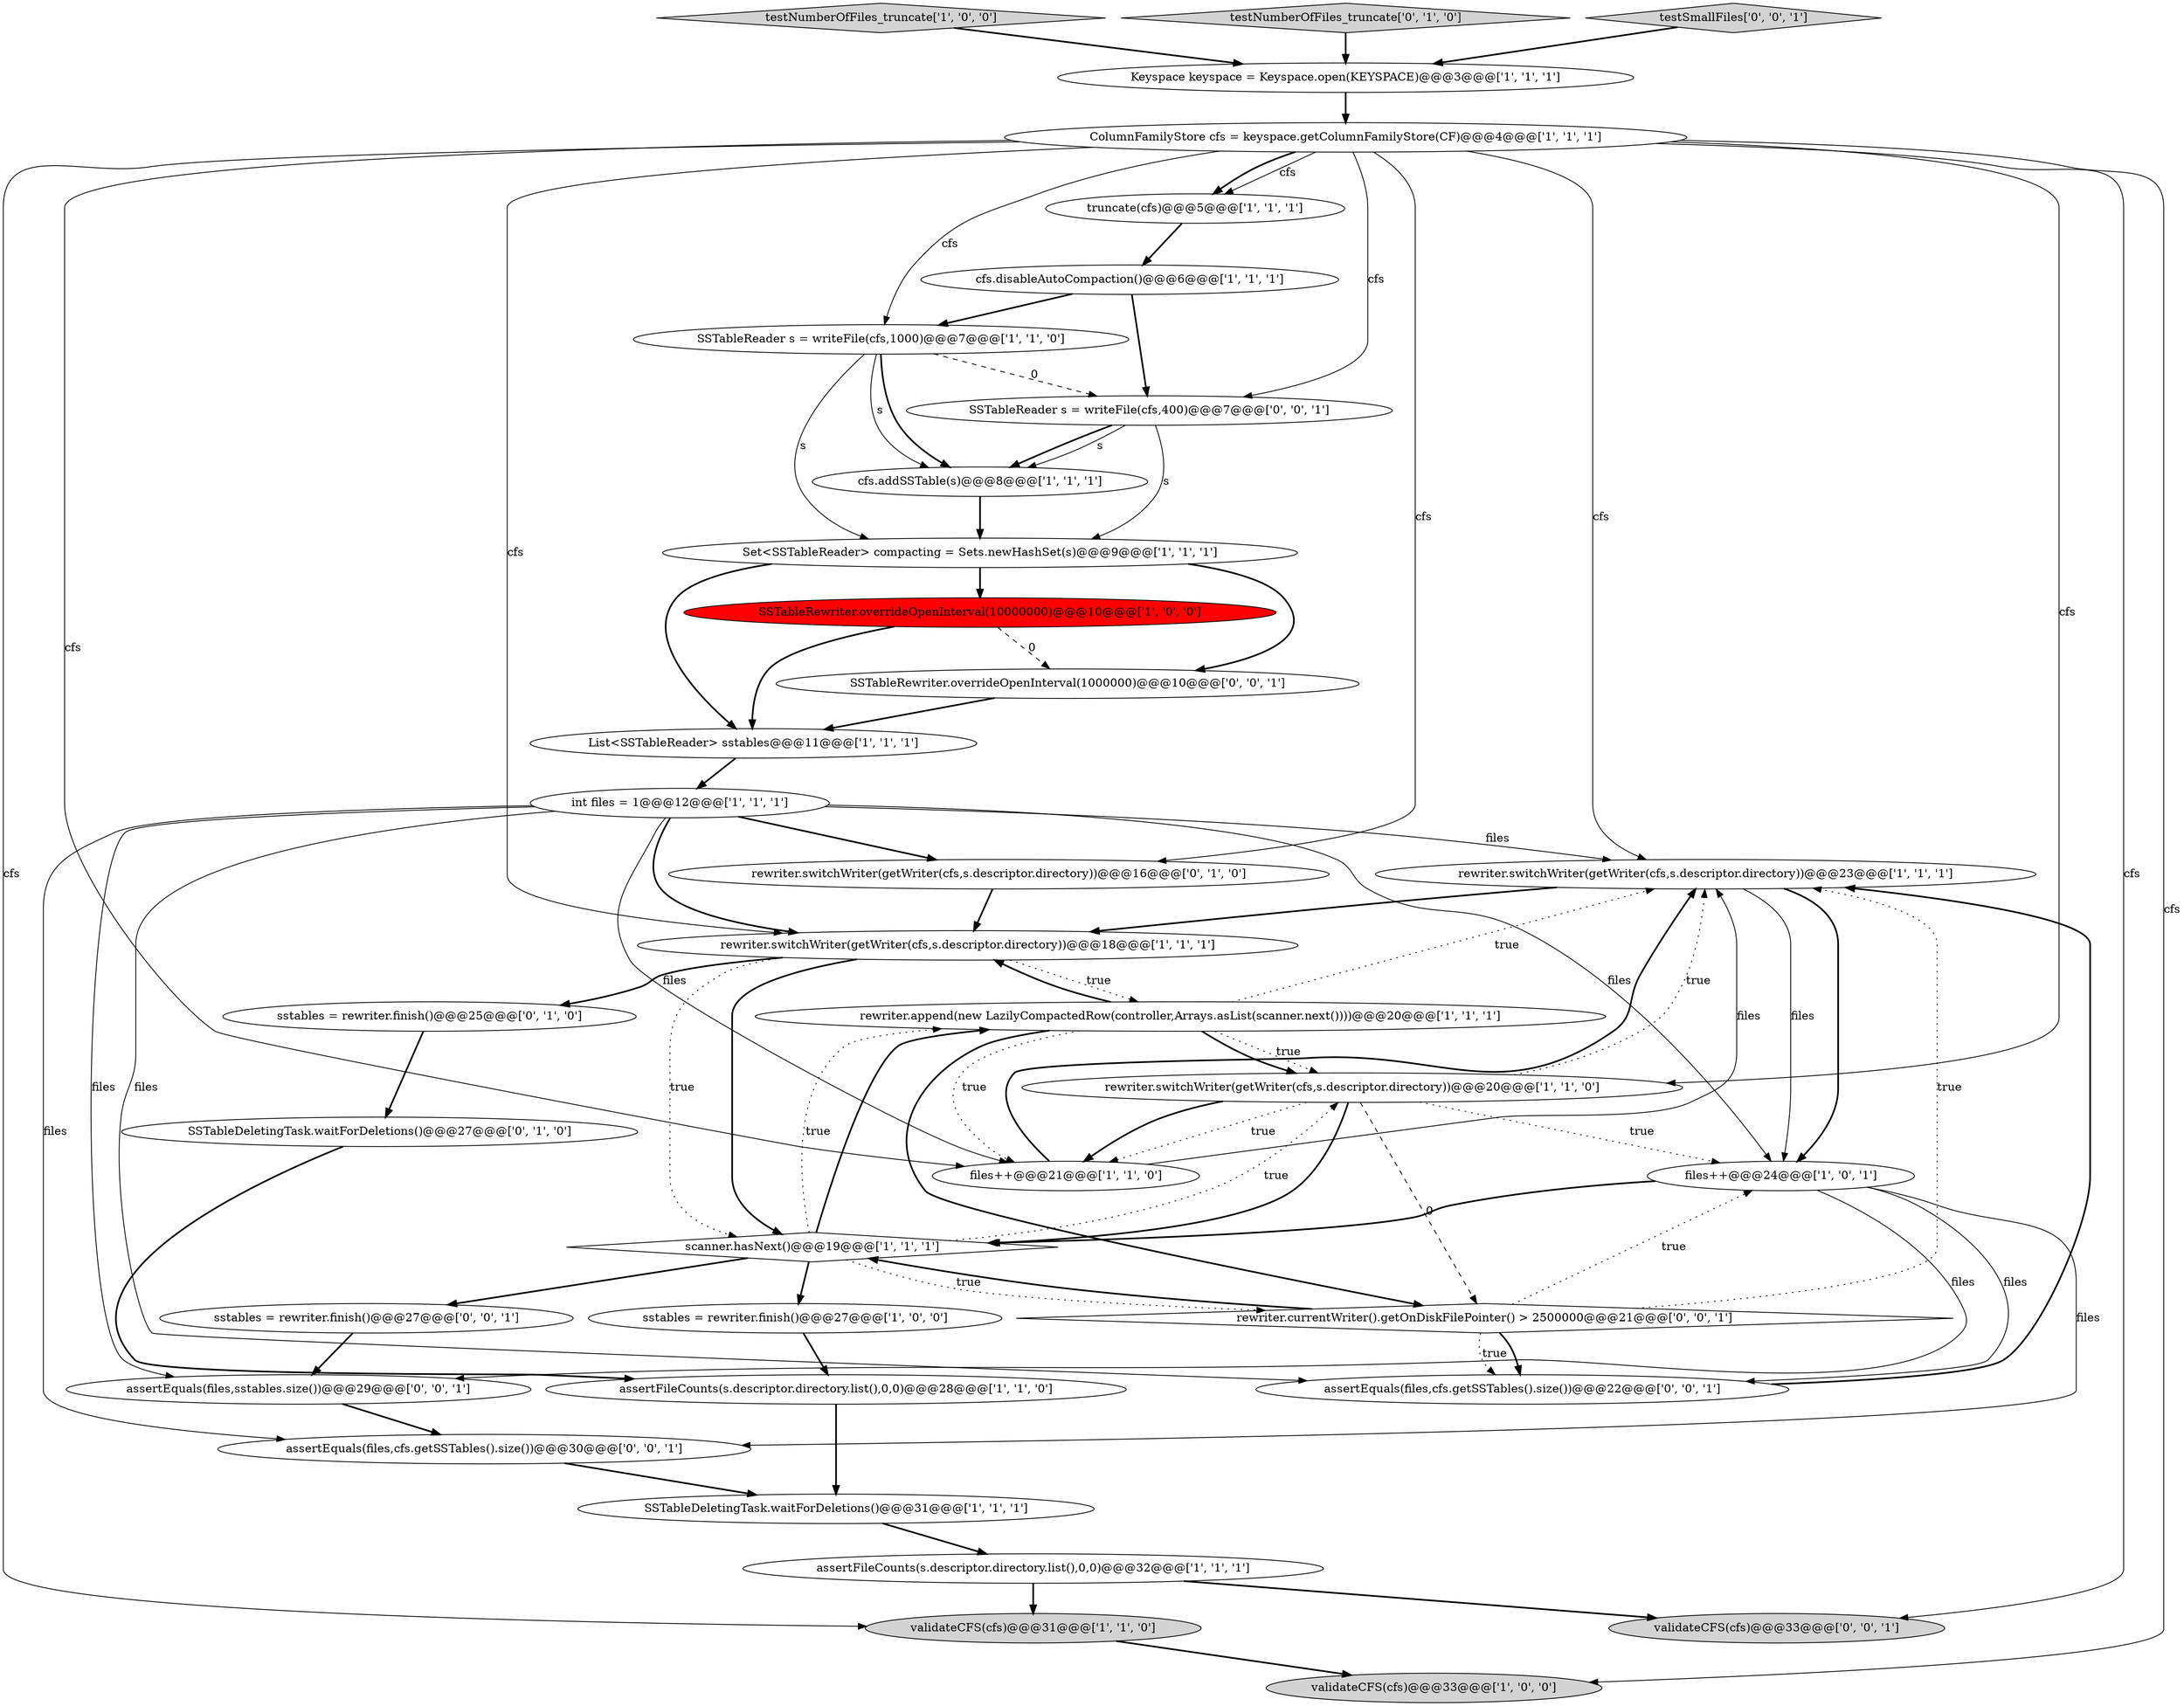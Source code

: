 digraph {
7 [style = filled, label = "cfs.addSSTable(s)@@@8@@@['1', '1', '1']", fillcolor = white, shape = ellipse image = "AAA0AAABBB1BBB"];
2 [style = filled, label = "Keyspace keyspace = Keyspace.open(KEYSPACE)@@@3@@@['1', '1', '1']", fillcolor = white, shape = ellipse image = "AAA0AAABBB1BBB"];
15 [style = filled, label = "rewriter.switchWriter(getWriter(cfs,s.descriptor.directory))@@@23@@@['1', '1', '1']", fillcolor = white, shape = ellipse image = "AAA0AAABBB1BBB"];
18 [style = filled, label = "rewriter.append(new LazilyCompactedRow(controller,Arrays.asList(scanner.next())))@@@20@@@['1', '1', '1']", fillcolor = white, shape = ellipse image = "AAA0AAABBB1BBB"];
11 [style = filled, label = "cfs.disableAutoCompaction()@@@6@@@['1', '1', '1']", fillcolor = white, shape = ellipse image = "AAA0AAABBB1BBB"];
22 [style = filled, label = "files++@@@21@@@['1', '1', '0']", fillcolor = white, shape = ellipse image = "AAA0AAABBB1BBB"];
34 [style = filled, label = "assertEquals(files,sstables.size())@@@29@@@['0', '0', '1']", fillcolor = white, shape = ellipse image = "AAA0AAABBB3BBB"];
0 [style = filled, label = "SSTableDeletingTask.waitForDeletions()@@@31@@@['1', '1', '1']", fillcolor = white, shape = ellipse image = "AAA0AAABBB1BBB"];
28 [style = filled, label = "rewriter.currentWriter().getOnDiskFilePointer() > 2500000@@@21@@@['0', '0', '1']", fillcolor = white, shape = diamond image = "AAA0AAABBB3BBB"];
3 [style = filled, label = "assertFileCounts(s.descriptor.directory.list(),0,0)@@@28@@@['1', '1', '0']", fillcolor = white, shape = ellipse image = "AAA0AAABBB1BBB"];
27 [style = filled, label = "rewriter.switchWriter(getWriter(cfs,s.descriptor.directory))@@@16@@@['0', '1', '0']", fillcolor = white, shape = ellipse image = "AAA0AAABBB2BBB"];
13 [style = filled, label = "assertFileCounts(s.descriptor.directory.list(),0,0)@@@32@@@['1', '1', '1']", fillcolor = white, shape = ellipse image = "AAA0AAABBB1BBB"];
32 [style = filled, label = "SSTableReader s = writeFile(cfs,400)@@@7@@@['0', '0', '1']", fillcolor = white, shape = ellipse image = "AAA0AAABBB3BBB"];
36 [style = filled, label = "assertEquals(files,cfs.getSSTables().size())@@@22@@@['0', '0', '1']", fillcolor = white, shape = ellipse image = "AAA0AAABBB3BBB"];
14 [style = filled, label = "testNumberOfFiles_truncate['1', '0', '0']", fillcolor = lightgray, shape = diamond image = "AAA0AAABBB1BBB"];
26 [style = filled, label = "sstables = rewriter.finish()@@@25@@@['0', '1', '0']", fillcolor = white, shape = ellipse image = "AAA0AAABBB2BBB"];
24 [style = filled, label = "testNumberOfFiles_truncate['0', '1', '0']", fillcolor = lightgray, shape = diamond image = "AAA0AAABBB2BBB"];
20 [style = filled, label = "List<SSTableReader> sstables@@@11@@@['1', '1', '1']", fillcolor = white, shape = ellipse image = "AAA0AAABBB1BBB"];
1 [style = filled, label = "rewriter.switchWriter(getWriter(cfs,s.descriptor.directory))@@@18@@@['1', '1', '1']", fillcolor = white, shape = ellipse image = "AAA0AAABBB1BBB"];
5 [style = filled, label = "SSTableRewriter.overrideOpenInterval(10000000)@@@10@@@['1', '0', '0']", fillcolor = red, shape = ellipse image = "AAA1AAABBB1BBB"];
6 [style = filled, label = "sstables = rewriter.finish()@@@27@@@['1', '0', '0']", fillcolor = white, shape = ellipse image = "AAA0AAABBB1BBB"];
8 [style = filled, label = "ColumnFamilyStore cfs = keyspace.getColumnFamilyStore(CF)@@@4@@@['1', '1', '1']", fillcolor = white, shape = ellipse image = "AAA0AAABBB1BBB"];
29 [style = filled, label = "validateCFS(cfs)@@@33@@@['0', '0', '1']", fillcolor = lightgray, shape = ellipse image = "AAA0AAABBB3BBB"];
31 [style = filled, label = "assertEquals(files,cfs.getSSTables().size())@@@30@@@['0', '0', '1']", fillcolor = white, shape = ellipse image = "AAA0AAABBB3BBB"];
16 [style = filled, label = "Set<SSTableReader> compacting = Sets.newHashSet(s)@@@9@@@['1', '1', '1']", fillcolor = white, shape = ellipse image = "AAA0AAABBB1BBB"];
35 [style = filled, label = "sstables = rewriter.finish()@@@27@@@['0', '0', '1']", fillcolor = white, shape = ellipse image = "AAA0AAABBB3BBB"];
10 [style = filled, label = "int files = 1@@@12@@@['1', '1', '1']", fillcolor = white, shape = ellipse image = "AAA0AAABBB1BBB"];
25 [style = filled, label = "SSTableDeletingTask.waitForDeletions()@@@27@@@['0', '1', '0']", fillcolor = white, shape = ellipse image = "AAA0AAABBB2BBB"];
19 [style = filled, label = "validateCFS(cfs)@@@33@@@['1', '0', '0']", fillcolor = lightgray, shape = ellipse image = "AAA0AAABBB1BBB"];
21 [style = filled, label = "scanner.hasNext()@@@19@@@['1', '1', '1']", fillcolor = white, shape = diamond image = "AAA0AAABBB1BBB"];
17 [style = filled, label = "validateCFS(cfs)@@@31@@@['1', '1', '0']", fillcolor = lightgray, shape = ellipse image = "AAA0AAABBB1BBB"];
12 [style = filled, label = "files++@@@24@@@['1', '0', '1']", fillcolor = white, shape = ellipse image = "AAA0AAABBB1BBB"];
9 [style = filled, label = "SSTableReader s = writeFile(cfs,1000)@@@7@@@['1', '1', '0']", fillcolor = white, shape = ellipse image = "AAA0AAABBB1BBB"];
30 [style = filled, label = "SSTableRewriter.overrideOpenInterval(1000000)@@@10@@@['0', '0', '1']", fillcolor = white, shape = ellipse image = "AAA0AAABBB3BBB"];
23 [style = filled, label = "rewriter.switchWriter(getWriter(cfs,s.descriptor.directory))@@@20@@@['1', '1', '0']", fillcolor = white, shape = ellipse image = "AAA0AAABBB1BBB"];
4 [style = filled, label = "truncate(cfs)@@@5@@@['1', '1', '1']", fillcolor = white, shape = ellipse image = "AAA0AAABBB1BBB"];
33 [style = filled, label = "testSmallFiles['0', '0', '1']", fillcolor = lightgray, shape = diamond image = "AAA0AAABBB3BBB"];
12->34 [style = solid, label="files"];
6->3 [style = bold, label=""];
22->15 [style = bold, label=""];
8->9 [style = solid, label="cfs"];
0->13 [style = bold, label=""];
5->20 [style = bold, label=""];
23->22 [style = dotted, label="true"];
8->4 [style = solid, label="cfs"];
21->18 [style = dotted, label="true"];
30->20 [style = bold, label=""];
28->15 [style = dotted, label="true"];
18->15 [style = dotted, label="true"];
23->28 [style = dashed, label="0"];
1->21 [style = dotted, label="true"];
10->34 [style = solid, label="files"];
9->7 [style = bold, label=""];
11->9 [style = bold, label=""];
21->18 [style = bold, label=""];
10->22 [style = solid, label="files"];
13->17 [style = bold, label=""];
28->21 [style = bold, label=""];
23->22 [style = bold, label=""];
1->21 [style = bold, label=""];
21->23 [style = dotted, label="true"];
12->31 [style = solid, label="files"];
7->16 [style = bold, label=""];
12->36 [style = solid, label="files"];
23->15 [style = dotted, label="true"];
8->4 [style = bold, label=""];
21->35 [style = bold, label=""];
18->23 [style = dotted, label="true"];
8->1 [style = solid, label="cfs"];
28->36 [style = bold, label=""];
8->27 [style = solid, label="cfs"];
12->21 [style = bold, label=""];
8->22 [style = solid, label="cfs"];
8->32 [style = solid, label="cfs"];
25->3 [style = bold, label=""];
8->19 [style = solid, label="cfs"];
34->31 [style = bold, label=""];
28->36 [style = dotted, label="true"];
32->7 [style = bold, label=""];
18->28 [style = bold, label=""];
21->28 [style = dotted, label="true"];
3->0 [style = bold, label=""];
1->18 [style = dotted, label="true"];
18->1 [style = bold, label=""];
15->12 [style = bold, label=""];
35->34 [style = bold, label=""];
10->1 [style = bold, label=""];
16->20 [style = bold, label=""];
5->30 [style = dashed, label="0"];
8->29 [style = solid, label="cfs"];
18->23 [style = bold, label=""];
31->0 [style = bold, label=""];
11->32 [style = bold, label=""];
9->32 [style = dashed, label="0"];
8->15 [style = solid, label="cfs"];
9->16 [style = solid, label="s"];
22->15 [style = solid, label="files"];
8->17 [style = solid, label="cfs"];
10->36 [style = solid, label="files"];
16->30 [style = bold, label=""];
16->5 [style = bold, label=""];
14->2 [style = bold, label=""];
33->2 [style = bold, label=""];
28->12 [style = dotted, label="true"];
32->16 [style = solid, label="s"];
15->1 [style = bold, label=""];
18->22 [style = dotted, label="true"];
9->7 [style = solid, label="s"];
27->1 [style = bold, label=""];
24->2 [style = bold, label=""];
10->12 [style = solid, label="files"];
21->6 [style = bold, label=""];
10->27 [style = bold, label=""];
26->25 [style = bold, label=""];
10->15 [style = solid, label="files"];
36->15 [style = bold, label=""];
1->26 [style = bold, label=""];
17->19 [style = bold, label=""];
15->12 [style = solid, label="files"];
20->10 [style = bold, label=""];
13->29 [style = bold, label=""];
8->23 [style = solid, label="cfs"];
23->21 [style = bold, label=""];
32->7 [style = solid, label="s"];
23->12 [style = dotted, label="true"];
4->11 [style = bold, label=""];
10->31 [style = solid, label="files"];
2->8 [style = bold, label=""];
}
